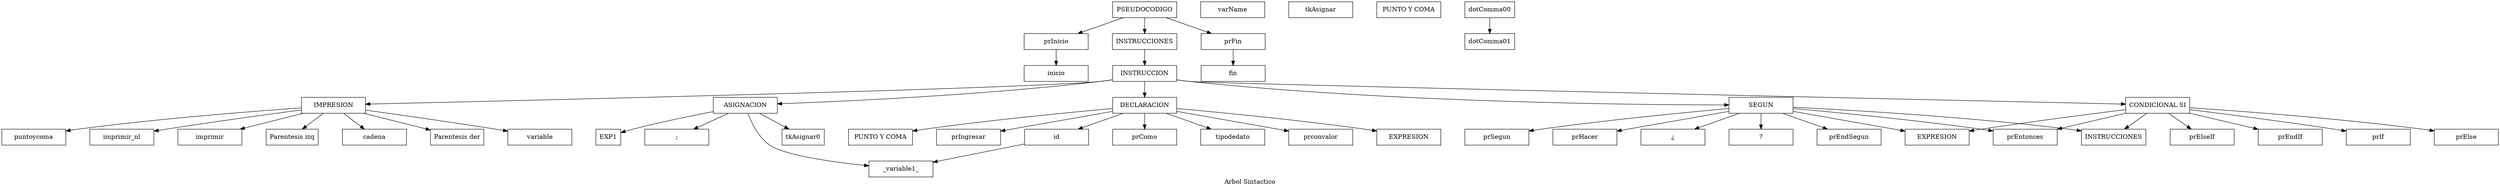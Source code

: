 digraph G { graph[nodesep="0.75"]label="Arbol Sintactico"; node [shape=box]; rankdir = "TB" global[label="PSEUDOCODIGO" width=2];
 prInicio[label="prInicio"  width = 2];
 Instr[label="INSTRUCCIONES" width = 2];
 prFin[label="prFin"  width = 2];
 intru[label="INSTRUCCION", width = 2];
 impre[label="IMPRESION", width = 2];
 decla[label="DECLARACION",width =2];
 asig[label="ASIGNACION", width=2];
 conSI[label="CONDICIONAL SI", width=2];
 segun[label="SEGUN", width=2];
     /*imrpesion*/ impLn0[label="imprimir_nl",width =2];
 impN0[label="imprimir",width =2];
 parIz0[label="Parentesis izq"];
 caden0[label="cadena", width =2];
 parDe0[label="Parentesis der"];
 varia0[label="variable", width =2];
 puncoma0[label="puntoycoma",width =2];
 /*declaracion*/ prIngresar0[label="prIngresar", width=2];
 varName0[label="id", width=2];
 prComo0[label="prComo",width=2];
   tipoDato0[label="tipodedato",width=2];
  prConValor0[label="prconvalor",width=2];
  EXP0[label="EXPRESION",width=2];
  dotComma0[label="PUNTO Y COMA",width=2];
  /*asignacion*/  varName_0[label="varName",width=2];
  tkAsignar_0[label="tkAsignar",width=2];
  EXP_0[label="EXPRESION",width=2];
  dotComma_0[label="PUNTO Y COMA",width=2];
  /*condicional si*/  prIf_0[label="prIf",width=2];
  EXP_0[label="EXPRESOIN",width=2];
  prElse_0[label="prElse",width=2];
  prElseIf_0[label="prElseIf",width=2];
  prEntonces_0[label="prEntonces",width=2];
  INS_0[label="INSTRUCCION",width=2];
  prEndIf_0[label="prEndIf",width=2];
  /*condicional segun*/  prSegun_0[label="prSegun",width=2];
  prEntonces_0[label="prEntonces",width=2];
  INS_0[label="INSTRUCCIONES",width=2];
  prHacer_0[label="prHacer",width=2];
  tkInterLeft_0[label="¿",width=2];
  EXP_0[label="EXPRESION",width=2];
  tkInterRight_0[label="?",width=2];
  prEndSegun_0[label="prEndSegun",width=2];
  global -> Instr;
  global -> prFin;
  global -> prInicio;
  Instr -> intru;
  intru -> impre;
  intru -> decla;
  intru -> asig;
  intru-> conSI;
  intru -> segun;
  decla -> prIngresar0;
      decla -> varName0;
      decla -> prComo0;
      decla -> tipoDato0;
      decla -> prConValor0;
decla -> EXP0;
decla ->dotComma0;
 impre -> impLn0;
 impre -> impN0;
 impre -> varia0;
 impre -> caden0;
 impre -> puncoma0;
 impre -> parIz0;
 impre -> parDe0;
 asig -> varName1;
asig -> tkAsignar0;
asig -> EXP1;
 asig -> dotComma1;
  conSI -> prIf_0;
  conSI -> EXP_0;
  conSI -> prEntonces_0;
  conSI -> INS_0;
  conSI -> prEndIf_0;
  conSI -> prElseIf_0;
 conSI -> prElse_0;
 segun -> prSegun_0;
 segun -> prHacer_0;
 segun -> tkInterLeft_0;
 segun -> EXP_0;
segun -> tkInterRight_0;
segun -> prEntonces_0;
 segun -> INS_0;
 segun -> prEndSegun_0;

varName1[label="_variable1_", width = 2, group=1]
varName0-> varName1;
dotComma1[label=";", width = 2, group=1]
dotComma00-> dotComma01;
prInicio1[label="inicio",width = 2, group="0"]
prInicio->prInicio1
;prFin1[label="fin", width = 2, group="0"]
prFin->prFin1
;
}
